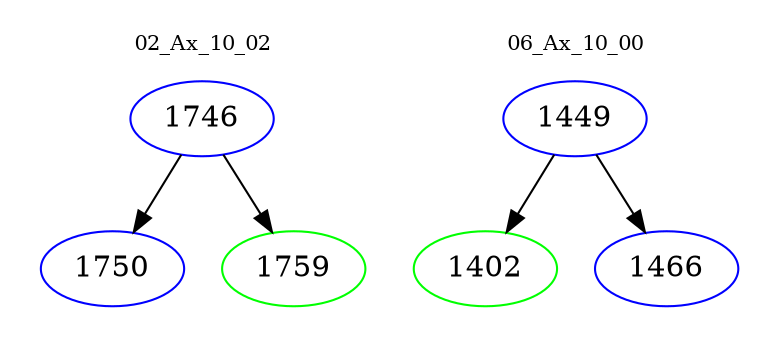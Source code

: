 digraph{
subgraph cluster_0 {
color = white
label = "02_Ax_10_02";
fontsize=10;
T0_1746 [label="1746", color="blue"]
T0_1746 -> T0_1750 [color="black"]
T0_1750 [label="1750", color="blue"]
T0_1746 -> T0_1759 [color="black"]
T0_1759 [label="1759", color="green"]
}
subgraph cluster_1 {
color = white
label = "06_Ax_10_00";
fontsize=10;
T1_1449 [label="1449", color="blue"]
T1_1449 -> T1_1402 [color="black"]
T1_1402 [label="1402", color="green"]
T1_1449 -> T1_1466 [color="black"]
T1_1466 [label="1466", color="blue"]
}
}

